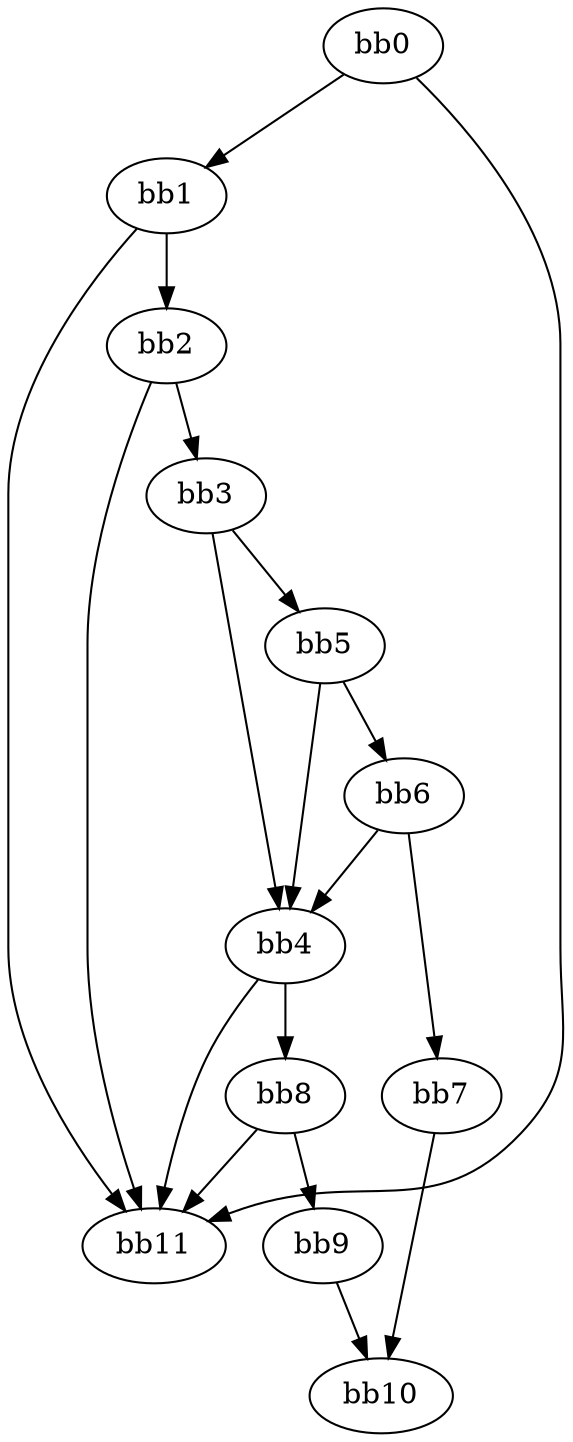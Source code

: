 digraph {
    0 [ label = "bb0\l" ]
    1 [ label = "bb1\l" ]
    2 [ label = "bb2\l" ]
    3 [ label = "bb3\l" ]
    4 [ label = "bb4\l" ]
    5 [ label = "bb5\l" ]
    6 [ label = "bb6\l" ]
    7 [ label = "bb7\l" ]
    8 [ label = "bb8\l" ]
    9 [ label = "bb9\l" ]
    10 [ label = "bb10\l" ]
    11 [ label = "bb11\l" ]
    0 -> 1 [ ]
    0 -> 11 [ ]
    1 -> 2 [ ]
    1 -> 11 [ ]
    2 -> 3 [ ]
    2 -> 11 [ ]
    3 -> 4 [ ]
    3 -> 5 [ ]
    4 -> 8 [ ]
    4 -> 11 [ ]
    5 -> 4 [ ]
    5 -> 6 [ ]
    6 -> 4 [ ]
    6 -> 7 [ ]
    7 -> 10 [ ]
    8 -> 9 [ ]
    8 -> 11 [ ]
    9 -> 10 [ ]
}

